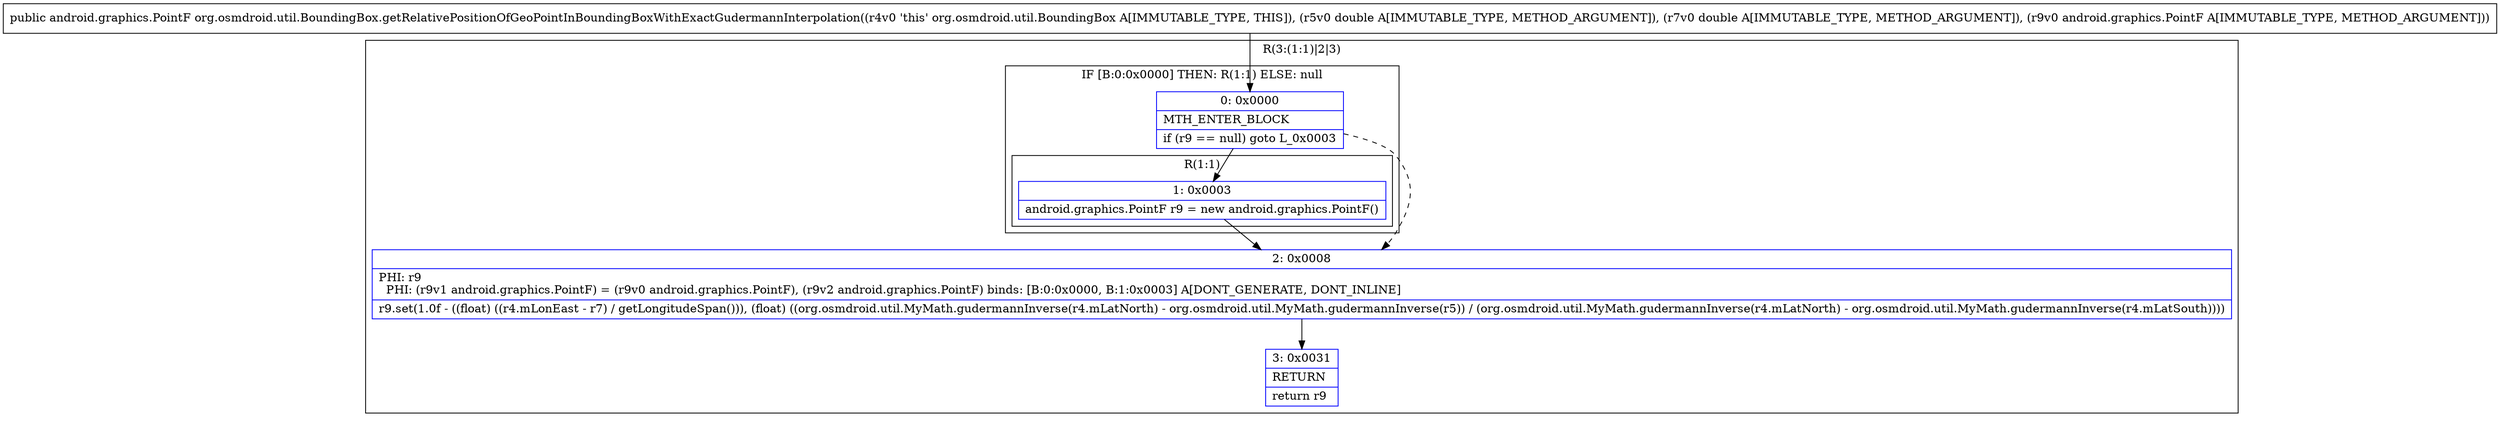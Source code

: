 digraph "CFG fororg.osmdroid.util.BoundingBox.getRelativePositionOfGeoPointInBoundingBoxWithExactGudermannInterpolation(DDLandroid\/graphics\/PointF;)Landroid\/graphics\/PointF;" {
subgraph cluster_Region_1968135906 {
label = "R(3:(1:1)|2|3)";
node [shape=record,color=blue];
subgraph cluster_IfRegion_1177499033 {
label = "IF [B:0:0x0000] THEN: R(1:1) ELSE: null";
node [shape=record,color=blue];
Node_0 [shape=record,label="{0\:\ 0x0000|MTH_ENTER_BLOCK\l|if (r9 == null) goto L_0x0003\l}"];
subgraph cluster_Region_1222957544 {
label = "R(1:1)";
node [shape=record,color=blue];
Node_1 [shape=record,label="{1\:\ 0x0003|android.graphics.PointF r9 = new android.graphics.PointF()\l}"];
}
}
Node_2 [shape=record,label="{2\:\ 0x0008|PHI: r9 \l  PHI: (r9v1 android.graphics.PointF) = (r9v0 android.graphics.PointF), (r9v2 android.graphics.PointF) binds: [B:0:0x0000, B:1:0x0003] A[DONT_GENERATE, DONT_INLINE]\l|r9.set(1.0f \- ((float) ((r4.mLonEast \- r7) \/ getLongitudeSpan())), (float) ((org.osmdroid.util.MyMath.gudermannInverse(r4.mLatNorth) \- org.osmdroid.util.MyMath.gudermannInverse(r5)) \/ (org.osmdroid.util.MyMath.gudermannInverse(r4.mLatNorth) \- org.osmdroid.util.MyMath.gudermannInverse(r4.mLatSouth))))\l}"];
Node_3 [shape=record,label="{3\:\ 0x0031|RETURN\l|return r9\l}"];
}
MethodNode[shape=record,label="{public android.graphics.PointF org.osmdroid.util.BoundingBox.getRelativePositionOfGeoPointInBoundingBoxWithExactGudermannInterpolation((r4v0 'this' org.osmdroid.util.BoundingBox A[IMMUTABLE_TYPE, THIS]), (r5v0 double A[IMMUTABLE_TYPE, METHOD_ARGUMENT]), (r7v0 double A[IMMUTABLE_TYPE, METHOD_ARGUMENT]), (r9v0 android.graphics.PointF A[IMMUTABLE_TYPE, METHOD_ARGUMENT])) }"];
MethodNode -> Node_0;
Node_0 -> Node_1;
Node_0 -> Node_2[style=dashed];
Node_1 -> Node_2;
Node_2 -> Node_3;
}

